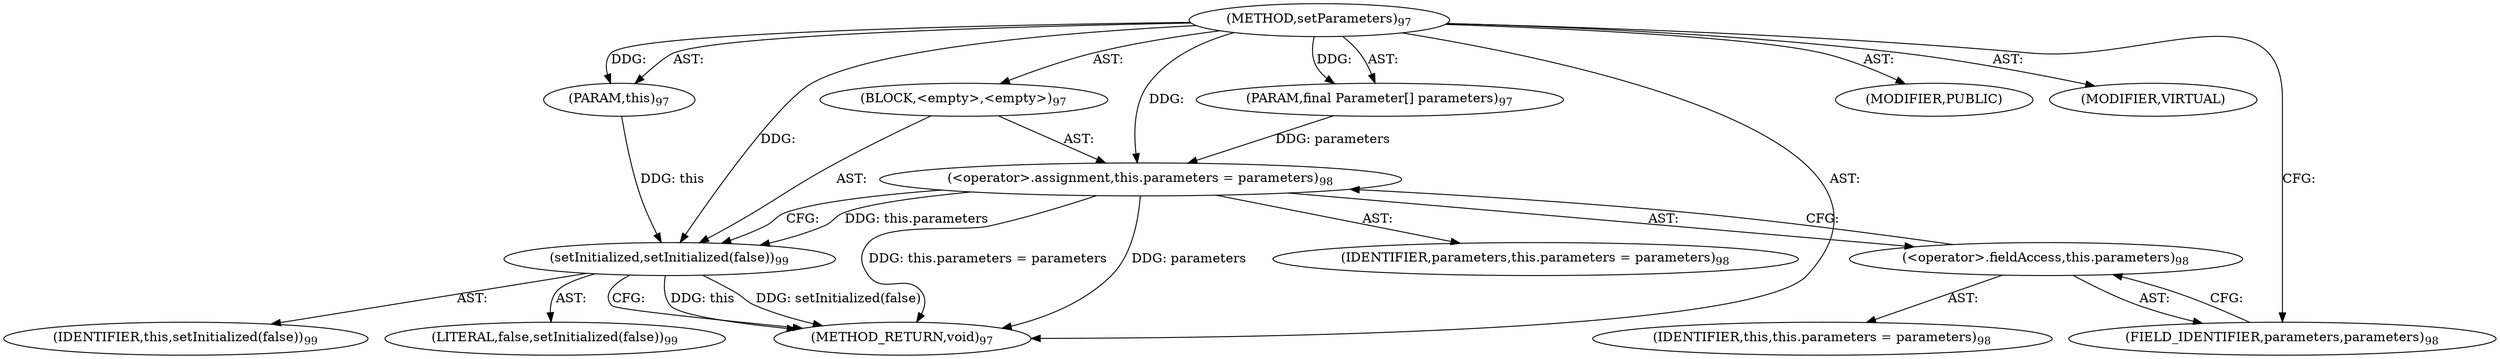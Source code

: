 digraph "setParameters" {  
"111669149698" [label = <(METHOD,setParameters)<SUB>97</SUB>> ]
"115964116992" [label = <(PARAM,this)<SUB>97</SUB>> ]
"115964116996" [label = <(PARAM,final Parameter[] parameters)<SUB>97</SUB>> ]
"25769803778" [label = <(BLOCK,&lt;empty&gt;,&lt;empty&gt;)<SUB>97</SUB>> ]
"30064771074" [label = <(&lt;operator&gt;.assignment,this.parameters = parameters)<SUB>98</SUB>> ]
"30064771075" [label = <(&lt;operator&gt;.fieldAccess,this.parameters)<SUB>98</SUB>> ]
"68719476736" [label = <(IDENTIFIER,this,this.parameters = parameters)<SUB>98</SUB>> ]
"55834574848" [label = <(FIELD_IDENTIFIER,parameters,parameters)<SUB>98</SUB>> ]
"68719476741" [label = <(IDENTIFIER,parameters,this.parameters = parameters)<SUB>98</SUB>> ]
"30064771076" [label = <(setInitialized,setInitialized(false))<SUB>99</SUB>> ]
"68719476737" [label = <(IDENTIFIER,this,setInitialized(false))<SUB>99</SUB>> ]
"90194313216" [label = <(LITERAL,false,setInitialized(false))<SUB>99</SUB>> ]
"133143986181" [label = <(MODIFIER,PUBLIC)> ]
"133143986182" [label = <(MODIFIER,VIRTUAL)> ]
"128849018882" [label = <(METHOD_RETURN,void)<SUB>97</SUB>> ]
  "111669149698" -> "115964116992"  [ label = "AST: "] 
  "111669149698" -> "115964116996"  [ label = "AST: "] 
  "111669149698" -> "25769803778"  [ label = "AST: "] 
  "111669149698" -> "133143986181"  [ label = "AST: "] 
  "111669149698" -> "133143986182"  [ label = "AST: "] 
  "111669149698" -> "128849018882"  [ label = "AST: "] 
  "25769803778" -> "30064771074"  [ label = "AST: "] 
  "25769803778" -> "30064771076"  [ label = "AST: "] 
  "30064771074" -> "30064771075"  [ label = "AST: "] 
  "30064771074" -> "68719476741"  [ label = "AST: "] 
  "30064771075" -> "68719476736"  [ label = "AST: "] 
  "30064771075" -> "55834574848"  [ label = "AST: "] 
  "30064771076" -> "68719476737"  [ label = "AST: "] 
  "30064771076" -> "90194313216"  [ label = "AST: "] 
  "30064771074" -> "30064771076"  [ label = "CFG: "] 
  "30064771076" -> "128849018882"  [ label = "CFG: "] 
  "30064771075" -> "30064771074"  [ label = "CFG: "] 
  "55834574848" -> "30064771075"  [ label = "CFG: "] 
  "111669149698" -> "55834574848"  [ label = "CFG: "] 
  "30064771074" -> "128849018882"  [ label = "DDG: parameters"] 
  "30064771074" -> "128849018882"  [ label = "DDG: this.parameters = parameters"] 
  "30064771076" -> "128849018882"  [ label = "DDG: this"] 
  "30064771076" -> "128849018882"  [ label = "DDG: setInitialized(false)"] 
  "111669149698" -> "115964116992"  [ label = "DDG: "] 
  "111669149698" -> "115964116996"  [ label = "DDG: "] 
  "115964116996" -> "30064771074"  [ label = "DDG: parameters"] 
  "111669149698" -> "30064771074"  [ label = "DDG: "] 
  "115964116992" -> "30064771076"  [ label = "DDG: this"] 
  "30064771074" -> "30064771076"  [ label = "DDG: this.parameters"] 
  "111669149698" -> "30064771076"  [ label = "DDG: "] 
}

